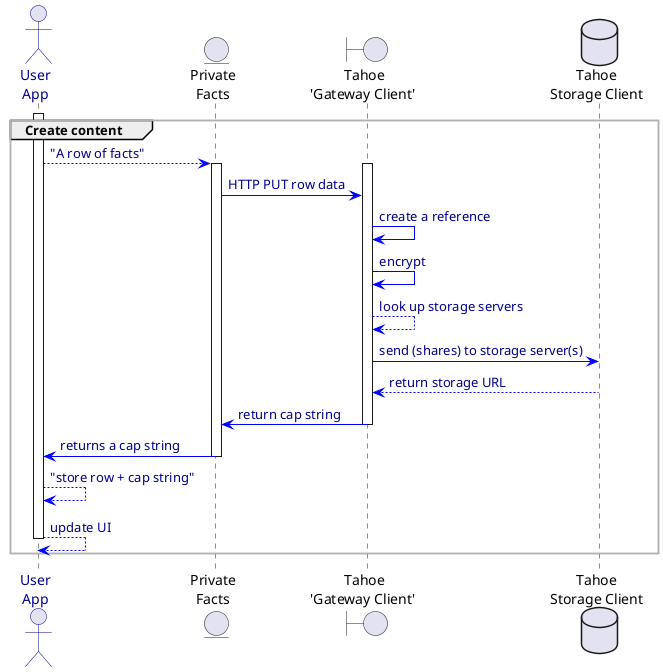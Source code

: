 @startuml
<style>
    sequenceDiagram {
        group {
        ' a light gray for the border.
             linecolor : #b3b1af;
        }
        linecolor: #636260
        actor {
          FontColor: darkblue;
          LineColor: darkblue;
        }
      arrow {
      FontColor: darkblue;
      LineColor: blue;
        }
</style>

actor "User\nApp" as user
entity "Private\nFacts" as pf
Boundary "Tahoe\n'Gateway Client' " as tahoe
database "Tahoe\nStorage Client" as disk

group Create content
activate user
    user --> pf : "A row of facts"
    activate pf
        activate tahoe
        pf -> tahoe : HTTP PUT row data
        tahoe -> tahoe : create a reference
        tahoe -> tahoe : encrypt
        tahoe --> tahoe : look up storage servers
        tahoe ->  disk : send (shares) to storage server(s)
tahoe <-- disk : return storage URL
        tahoe -> pf : return cap string
        deactivate tahoe
    pf -> user : returns a cap string
    deactivate pf
    user --> user : "store row + cap string"
user --> user : update UI
deactivate user
end
@enduml